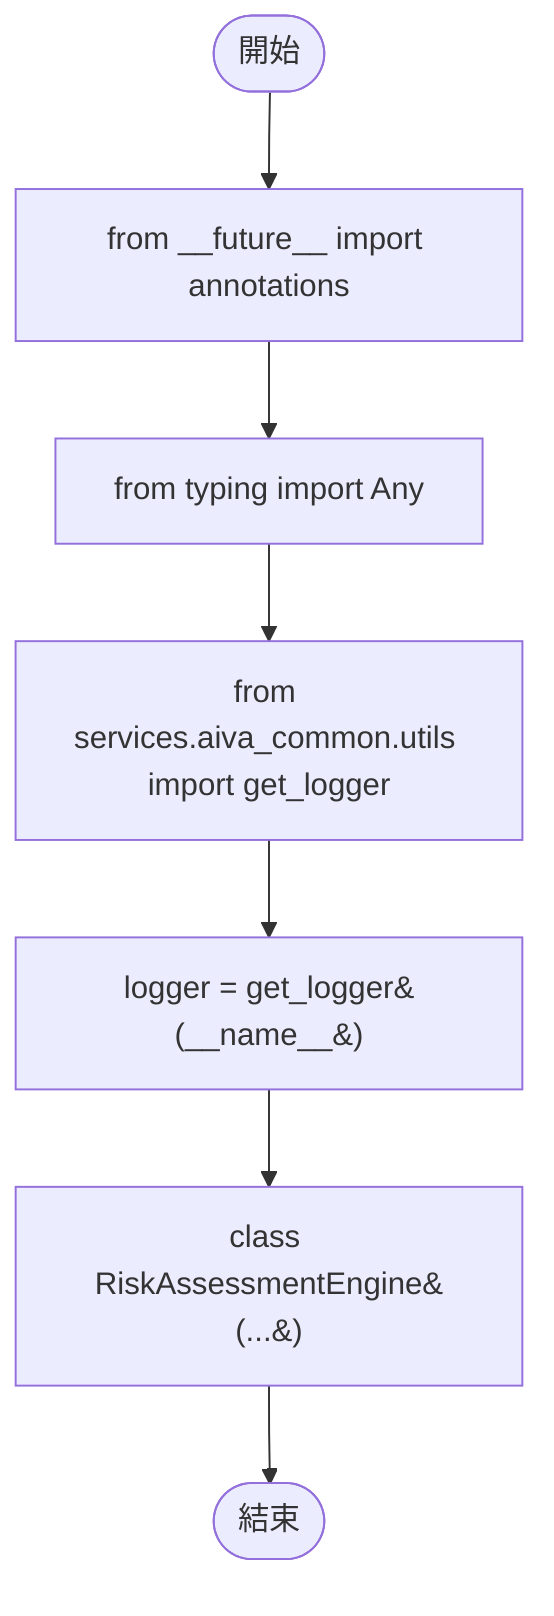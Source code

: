 flowchart TB
    n1([開始])
    n2([結束])
    n3[from __future__ import annotations]
    n4[from typing import Any]
    n5[from services.aiva_common.utils import get_logger]
    n6[logger = get_logger&#40;__name__&#41;]
    n7[class RiskAssessmentEngine&#40;...&#41;]
    n1 --> n3
    n3 --> n4
    n4 --> n5
    n5 --> n6
    n6 --> n7
    n7 --> n2